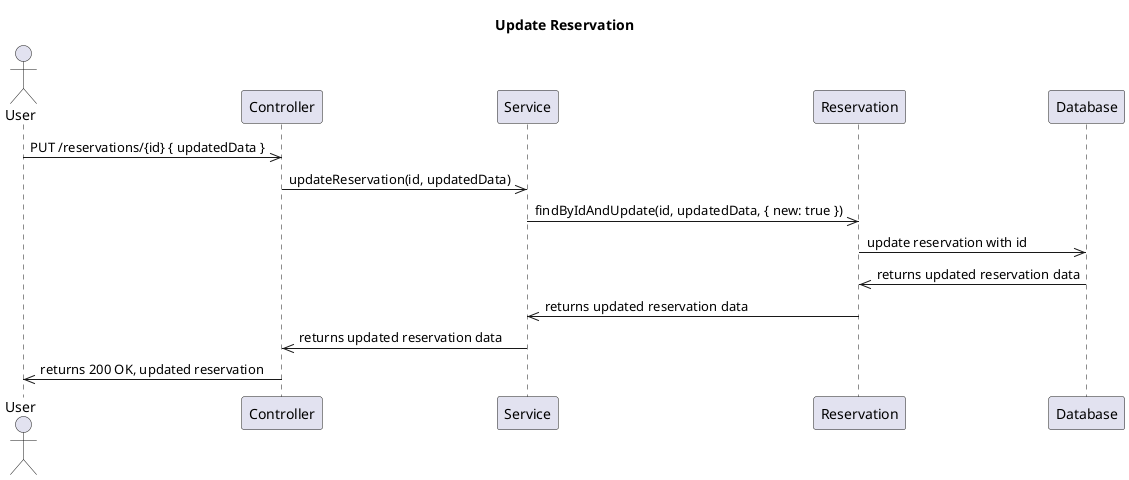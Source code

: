 @startuml
title Update Reservation

actor User
participant "Controller" as ReservationController
participant "Service" as ReservationService
participant "Reservation" as Reservation
participant "Database" as Database

User ->> ReservationController : PUT /reservations/{id} { updatedData }
ReservationController ->> ReservationService : updateReservation(id, updatedData)
ReservationService ->> Reservation : findByIdAndUpdate(id, updatedData, { new: true })
Reservation ->> Database : update reservation with id
Database ->> Reservation : returns updated reservation data
Reservation ->> ReservationService : returns updated reservation data
ReservationService ->> ReservationController : returns updated reservation data
ReservationController ->> User : returns 200 OK, updated reservation
@enduml
